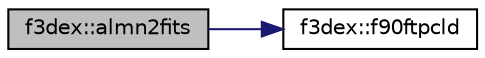 digraph G
{
  edge [fontname="Helvetica",fontsize="10",labelfontname="Helvetica",labelfontsize="10"];
  node [fontname="Helvetica",fontsize="10",shape=record];
  rankdir=LR;
  Node1 [label="f3dex::almn2fits",height=0.2,width=0.4,color="black", fillcolor="grey75", style="filled" fontcolor="black"];
  Node1 -> Node2 [color="midnightblue",fontsize="10",style="solid",fontname="Helvetica"];
  Node2 [label="f3dex::f90ftpcld",height=0.2,width=0.4,color="black", fillcolor="white", style="filled",URL="$namespacef3dex.html#a1c162e19667698db3dad6391a9bcd797"];
}
